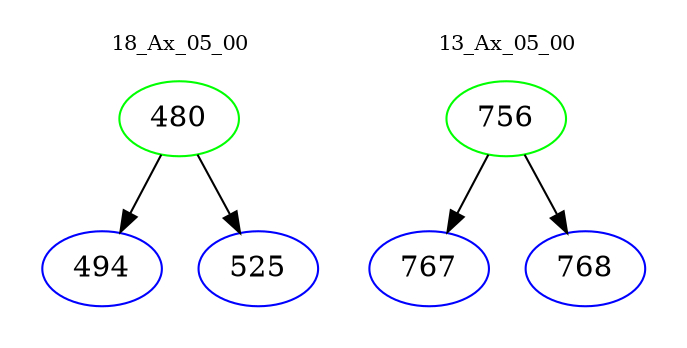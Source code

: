 digraph{
subgraph cluster_0 {
color = white
label = "18_Ax_05_00";
fontsize=10;
T0_480 [label="480", color="green"]
T0_480 -> T0_494 [color="black"]
T0_494 [label="494", color="blue"]
T0_480 -> T0_525 [color="black"]
T0_525 [label="525", color="blue"]
}
subgraph cluster_1 {
color = white
label = "13_Ax_05_00";
fontsize=10;
T1_756 [label="756", color="green"]
T1_756 -> T1_767 [color="black"]
T1_767 [label="767", color="blue"]
T1_756 -> T1_768 [color="black"]
T1_768 [label="768", color="blue"]
}
}

